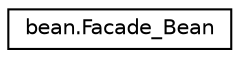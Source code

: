 digraph "Graphical Class Hierarchy"
{
 // LATEX_PDF_SIZE
  edge [fontname="Helvetica",fontsize="10",labelfontname="Helvetica",labelfontsize="10"];
  node [fontname="Helvetica",fontsize="10",shape=record];
  rankdir="LR";
  Node0 [label="bean.Facade_Bean",height=0.2,width=0.4,color="black", fillcolor="white", style="filled",URL="$classbean_1_1Facade__Bean.html",tooltip=" "];
}
